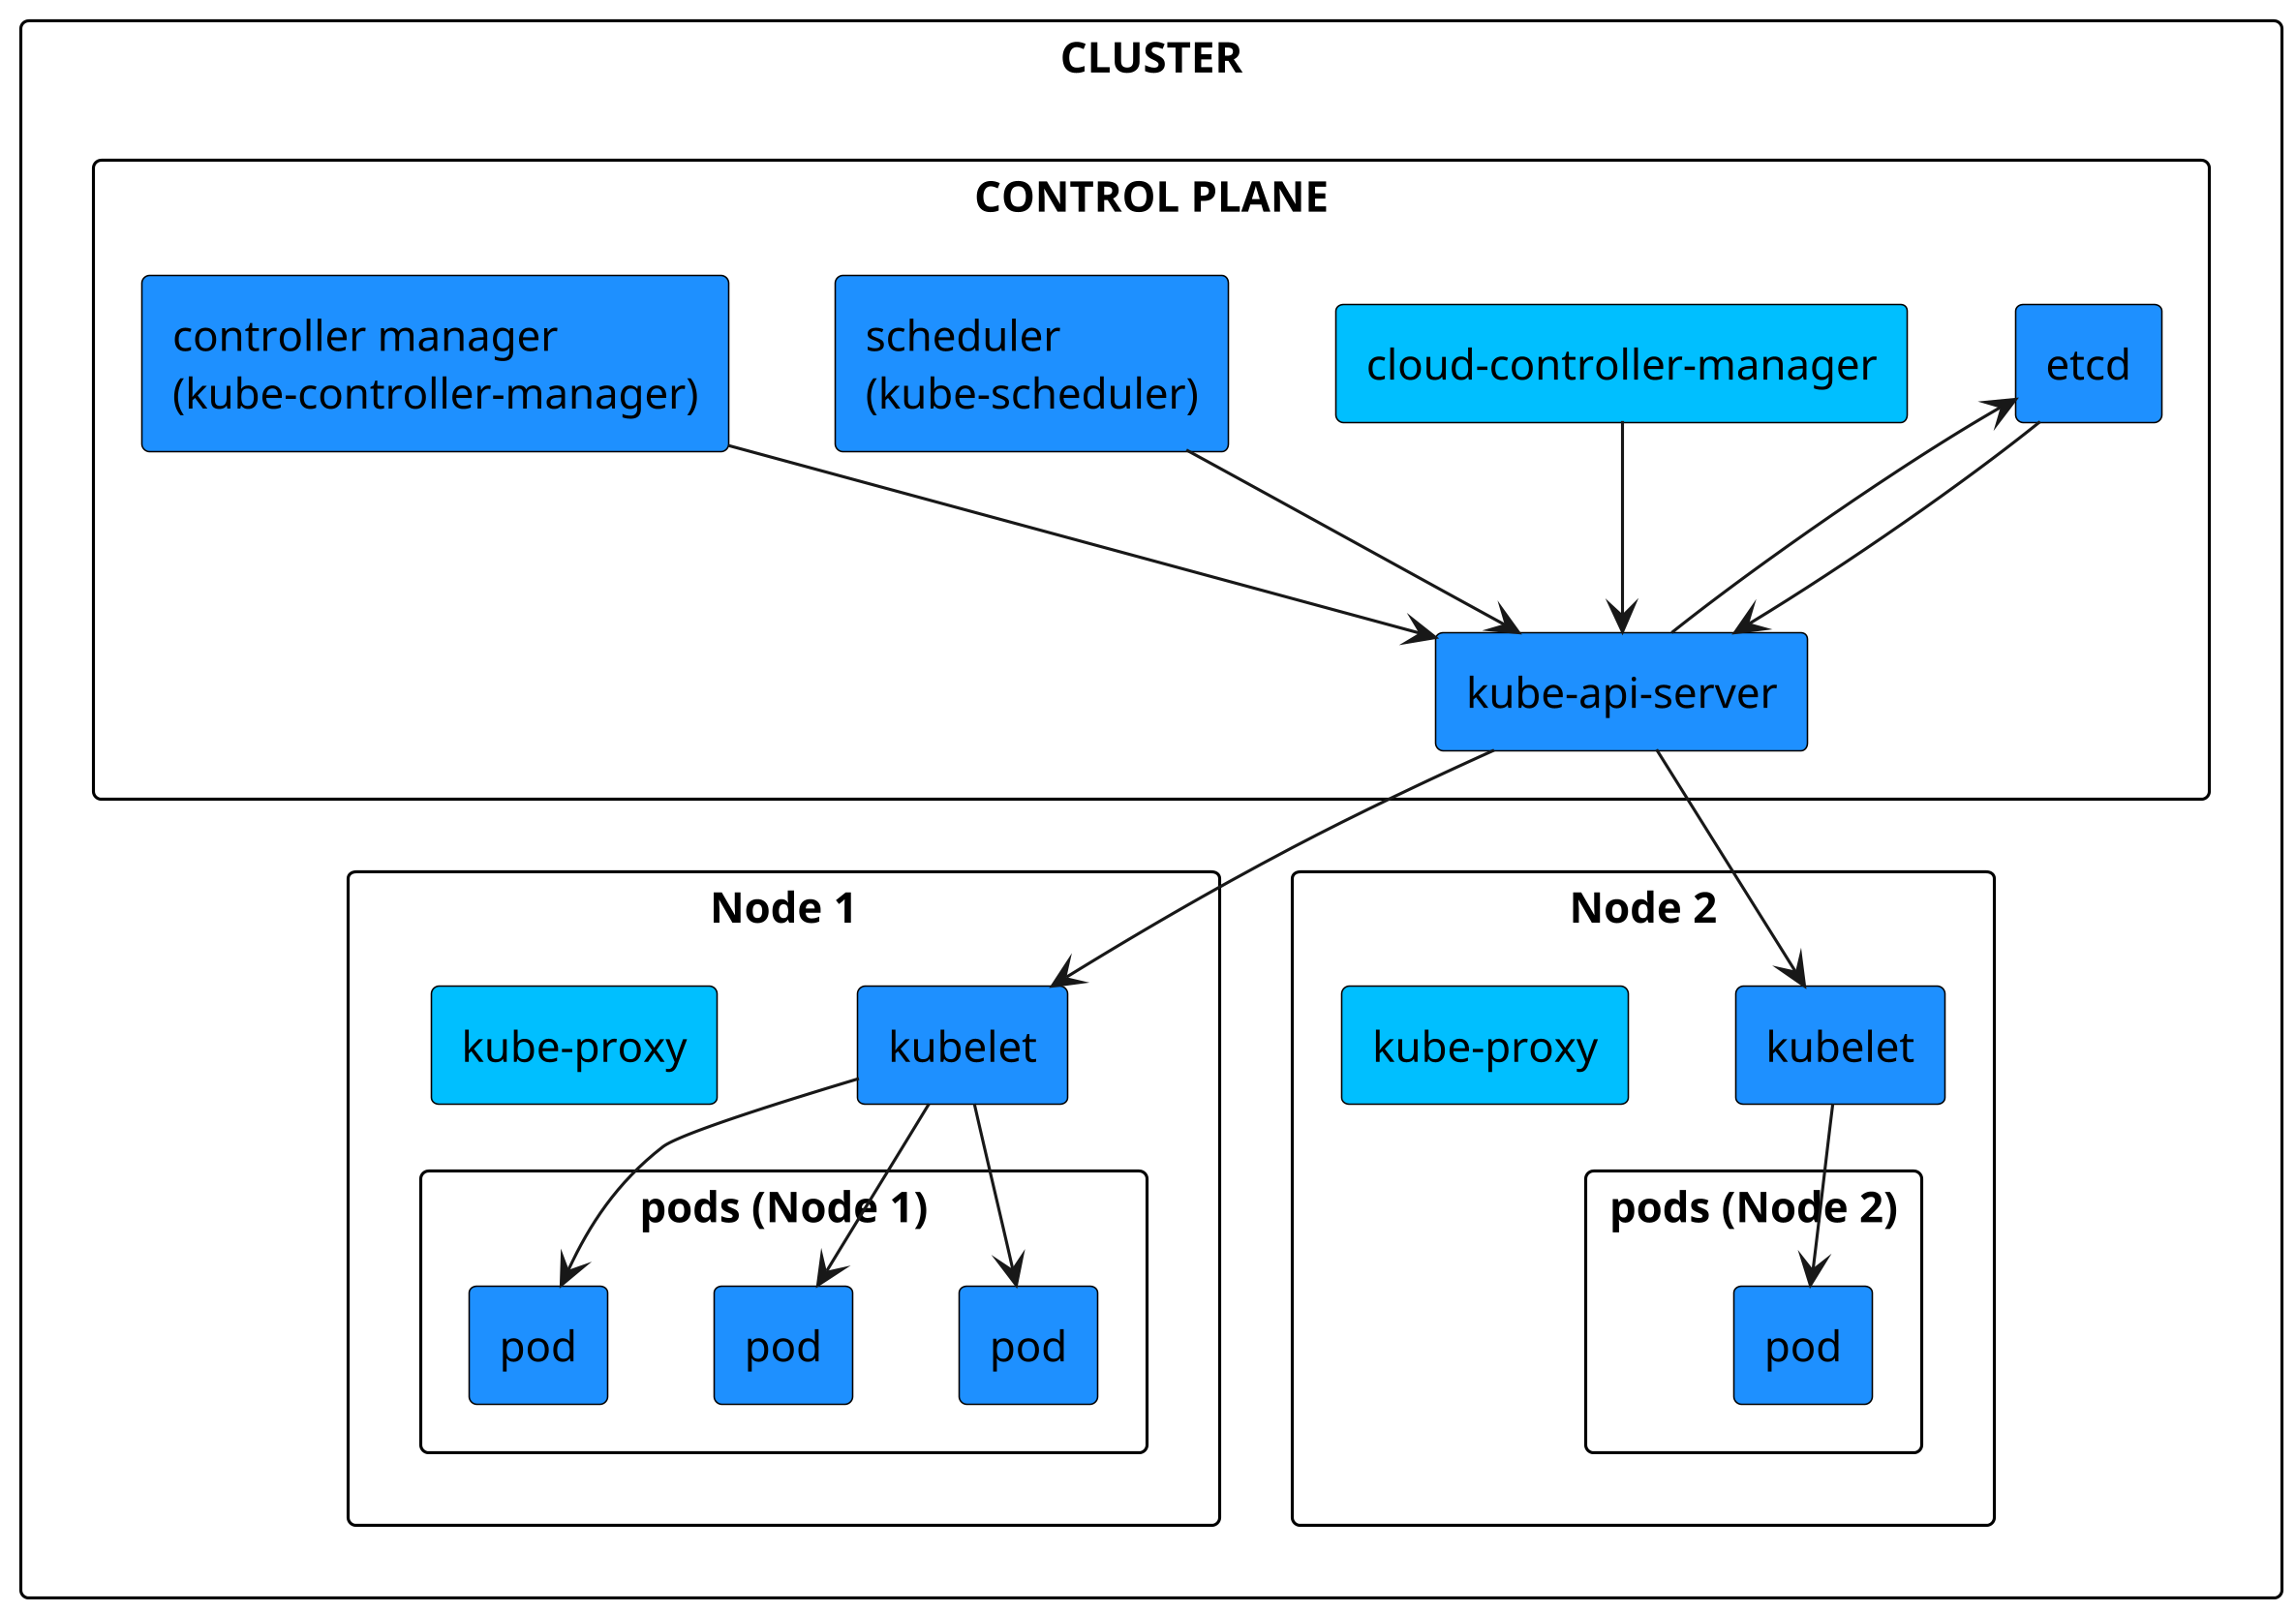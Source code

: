 @startuml
' Global appearance
skinparam rectangle {
  BackgroundColor #ffffff
  BorderColor black
}
skinparam shadowing false
skinparam dpi 300

' Set overall layout to vertical
top to bottom direction

rectangle "CLUSTER" {
  ' Ensure the cluster itself stacks its children vertically
  top to bottom direction

  rectangle "CONTROL PLANE" {
    ' Control plane components stacked vertically
    top to bottom direction

    rectangle "cloud-controller-manager" as CCM #00BFFF
    rectangle "kube-api-server" as API #1E90FF
    rectangle "etcd" as ETCD #1E90FF
    rectangle "scheduler\n(kube-scheduler)" as SCHED #1E90FF
    rectangle "controller manager\n(kube-controller-manager)" as CTRL #1E90FF
  }

  rectangle "Node 1" {
    ' Node 1 components stacked vertically
    top to bottom direction

    rectangle "kubelet" as KLET1 #1E90FF
    rectangle "kube-proxy" as KPROXY1 #00BFFF
    rectangle "pods (Node 1)" {
      top to bottom direction

      rectangle "pod" as POD1_1 #1E90FF
      rectangle "pod" as POD1_2 #1E90FF
      rectangle "pod" as POD1_3 #1E90FF
    }
  }

  rectangle "Node 2" {
    ' Node 2 components stacked vertically
    top to bottom direction

    rectangle "kubelet" as KLET2 #1E90FF
    rectangle "kube-proxy" as KPROXY2 #00BFFF
    rectangle "pods (Node 2)" {
      top to bottom direction

      rectangle "pod" as POD2_1 #1E90FF
    }
  }
}

' Draw arrows *after* to maintain visual structure
CCM --> API
API -l-> ETCD
ETCD --> API
SCHED --> API
CTRL --> API

API -d-> KLET1
API -d-> KLET2

KLET1 --> POD1_1
KLET1 --> POD1_2
KLET1 --> POD1_3

KLET2 --> POD2_1
@enduml